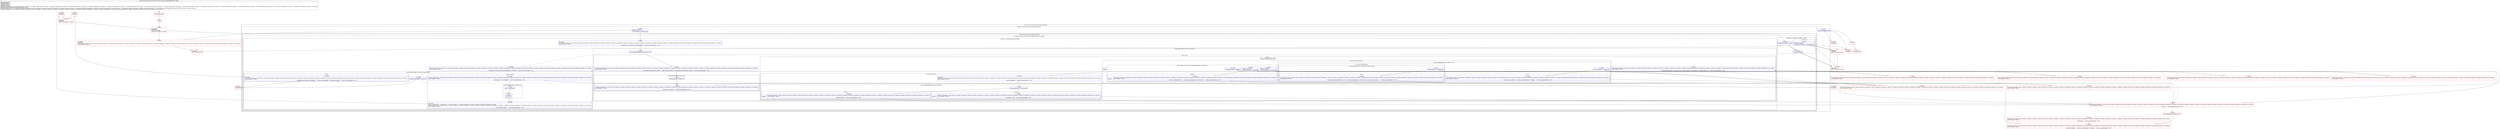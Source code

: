digraph "CFG formain.MainCanvas.run()V" {
subgraph cluster_Region_1291318215 {
label = "R(2:(1:(4:5|(3:7|(1:9)|11)|33|(1:43)(3:36|(1:38)|39)))|46)";
node [shape=record,color=blue];
subgraph cluster_LoopRegion_362343660 {
label = "LOOP:0: (1:(4:5|(3:7|(1:9)|11)|33|(1:43)(3:36|(1:38)|39)))";
node [shape=record,color=blue];
Node_4 [shape=record,label="{4\:\ 0x0005|ADDED_TO_REGION\l|lif (r9.quitGame == false) goto L66l}"];
subgraph cluster_Region_587166654 {
label = "R(1:(4:5|(3:7|(1:9)|11)|33|(1:43)(3:36|(1:38)|39)))";
node [shape=record,color=blue];
subgraph cluster_TryCatchRegion_606493400 {
label = "Try: R(4:5|(3:7|(1:9)|11)|33|(1:43)(3:36|(1:38)|39)) catches: R(3:50|51|(0))";
node [shape=record,color=blue];
subgraph cluster_Region_1472003152 {
label = "R(4:5|(3:7|(1:9)|11)|33|(1:43)(3:36|(1:38)|39))";
node [shape=record,color=blue];
Node_5 [shape=record,label="{5\:\ 0x000e|TRY_ENTER\lTryCatch #0 \{Exception \-\> 0x0070, blocks: (B:3:0x0003, B:5:0x000e, B:7:0x0018, B:9:0x0028, B:10:0x002f, B:11:0x0031, B:12:0x0034, B:14:0x003b, B:15:0x003e, B:16:0x0080, B:18:0x008d, B:19:0x0093, B:20:0x0099, B:22:0x009f, B:23:0x00a8, B:25:0x00ae, B:27:0x00b4, B:29:0x00ba, B:30:0x00cb, B:32:0x00d1, B:33:0x0048, B:43:0x005b, B:36:0x00db, B:39:0x00e9), top: B:2:0x0003 \}\lCatch: Exception \-\> 0x0070\l|lr9.starttime = java.lang.System.currentTimeMillis()     \/\/ Catch: java.lang.Exception \-\> L70l}"];
subgraph cluster_IfRegion_93427143 {
label = "IF [B:6:0x0016] THEN: R(3:7|(1:9)|11) ELSE: null";
node [shape=record,color=blue];
Node_6 [shape=record,label="{6\:\ 0x0016|lif (main.SMSSender.isWorking == false) goto L68l}"];
subgraph cluster_Region_1554674760 {
label = "R(3:7|(1:9)|11)";
node [shape=record,color=blue];
Node_7 [shape=record,label="{7\:\ 0x0018|TryCatch #0 \{Exception \-\> 0x0070, blocks: (B:3:0x0003, B:5:0x000e, B:7:0x0018, B:9:0x0028, B:10:0x002f, B:11:0x0031, B:12:0x0034, B:14:0x003b, B:15:0x003e, B:16:0x0080, B:18:0x008d, B:19:0x0093, B:20:0x0099, B:22:0x009f, B:23:0x00a8, B:25:0x00ae, B:27:0x00b4, B:29:0x00ba, B:30:0x00cb, B:32:0x00d1, B:33:0x0048, B:43:0x005b, B:36:0x00db, B:39:0x00e9), top: B:2:0x0003 \}\lCatch: Exception \-\> 0x0070\l|lcom.android.Util.AndroidUtil.cv.block()     \/\/ Catch: java.lang.Exception \-\> L70lcom.android.Util.AndroidUtil.cv.close()     \/\/ Catch: java.lang.Exception \-\> L70l}"];
subgraph cluster_IfRegion_1246500255 {
label = "IF [B:8:0x0026] THEN: R(1:9) ELSE: null";
node [shape=record,color=blue];
Node_8 [shape=record,label="{8\:\ 0x0026|lif (r9.game_state != 98) goto L70l}"];
subgraph cluster_Region_2049064698 {
label = "R(1:9)";
node [shape=record,color=blue];
Node_9 [shape=record,label="{9\:\ 0x0028|TryCatch #0 \{Exception \-\> 0x0070, blocks: (B:3:0x0003, B:5:0x000e, B:7:0x0018, B:9:0x0028, B:10:0x002f, B:11:0x0031, B:12:0x0034, B:14:0x003b, B:15:0x003e, B:16:0x0080, B:18:0x008d, B:19:0x0093, B:20:0x0099, B:22:0x009f, B:23:0x00a8, B:25:0x00ae, B:27:0x00b4, B:29:0x00ba, B:30:0x00cb, B:32:0x00d1, B:33:0x0048, B:43:0x005b, B:36:0x00db, B:39:0x00e9), top: B:2:0x0003 \}\lCatch: Exception \-\> 0x0070\l|ldm.Sound.i().soundPlay()     \/\/ Catch: java.lang.Exception \-\> L70l}"];
}
}
subgraph cluster_SwitchRegion_1939121108 {
label = "Switch: 2
 case 20 -> R(3:(1:22)(1:(1:32))|(2:29|1)|1)
 case 30 -> R(2:16|(2:18|1)(2:19|1))";
node [shape=record,color=blue];
Node_11 [shape=record,label="{11\:\ 0x0031|TryCatch #0 \{Exception \-\> 0x0070, blocks: (B:3:0x0003, B:5:0x000e, B:7:0x0018, B:9:0x0028, B:10:0x002f, B:11:0x0031, B:12:0x0034, B:14:0x003b, B:15:0x003e, B:16:0x0080, B:18:0x008d, B:19:0x0093, B:20:0x0099, B:22:0x009f, B:23:0x00a8, B:25:0x00ae, B:27:0x00b4, B:29:0x00ba, B:30:0x00cb, B:32:0x00d1, B:33:0x0048, B:43:0x005b, B:36:0x00db, B:39:0x00e9), top: B:2:0x0003 \}\lCatch: Exception \-\> 0x0070\l|lswitch(r9.game_state) \{l    case 20: goto L90;l    case 30: goto L86;l    case 40: goto L73;l    default: goto L73;l\}     \/\/ Catch: java.lang.Exception \-\> L70l}"];
subgraph cluster_Region_2090041818 {
label = "R(3:(1:22)(1:(1:32))|(2:29|1)|1)";
node [shape=record,color=blue];
subgraph cluster_IfRegion_1448710970 {
label = "IF [B:21:0x009d] THEN: R(1:22) ELSE: R(1:(1:32))";
node [shape=record,color=blue];
Node_21 [shape=record,label="{21\:\ 0x009d|lif (r9.gr.createOver == (\-1)) goto L92l}"];
subgraph cluster_Region_1038594789 {
label = "R(1:22)";
node [shape=record,color=blue];
Node_22 [shape=record,label="{22\:\ 0x009f|TryCatch #0 \{Exception \-\> 0x0070, blocks: (B:3:0x0003, B:5:0x000e, B:7:0x0018, B:9:0x0028, B:10:0x002f, B:11:0x0031, B:12:0x0034, B:14:0x003b, B:15:0x003e, B:16:0x0080, B:18:0x008d, B:19:0x0093, B:20:0x0099, B:22:0x009f, B:23:0x00a8, B:25:0x00ae, B:27:0x00b4, B:29:0x00ba, B:30:0x00cb, B:32:0x00d1, B:33:0x0048, B:43:0x005b, B:36:0x00db, B:39:0x00e9), top: B:2:0x0003 \}\lCatch: Exception \-\> 0x0070\l|lr9.gr.time_count = (byte) 60     \/\/ Catch: java.lang.Exception \-\> L70lpaint()     \/\/ Catch: java.lang.Exception \-\> L70l}"];
}
subgraph cluster_Region_1799040142 {
label = "R(1:(1:32)) | ELSE_IF_CHAIN\l";
node [shape=record,color=blue];
subgraph cluster_IfRegion_197590370 {
label = "IF [B:31:0x00cf] THEN: R(1:32) ELSE: null | ELSE_IF_CHAIN\l";
node [shape=record,color=blue];
Node_31 [shape=record,label="{31\:\ 0x00cf|lif (r9.gr.time_count \< 60) goto L102l}"];
subgraph cluster_Region_310644846 {
label = "R(1:32)";
node [shape=record,color=blue];
Node_32 [shape=record,label="{32\:\ 0x00d1|TryCatch #0 \{Exception \-\> 0x0070, blocks: (B:3:0x0003, B:5:0x000e, B:7:0x0018, B:9:0x0028, B:10:0x002f, B:11:0x0031, B:12:0x0034, B:14:0x003b, B:15:0x003e, B:16:0x0080, B:18:0x008d, B:19:0x0093, B:20:0x0099, B:22:0x009f, B:23:0x00a8, B:25:0x00ae, B:27:0x00b4, B:29:0x00ba, B:30:0x00cb, B:32:0x00d1, B:33:0x0048, B:43:0x005b, B:36:0x00db, B:39:0x00e9), top: B:2:0x0003 \}\lCatch: Exception \-\> 0x0070\l|lmain.GameRun main.GameRun r3 = r9.gr     \/\/ Catch: java.lang.Exception \-\> L70lr3.time_count = (byte) (r3.time_count + 1)     \/\/ Catch: java.lang.Exception \-\> L70l}"];
}
}
}
}
subgraph cluster_IfRegion_287076195 {
label = "IF [B:24:0x00ac, B:26:0x00b2, B:28:0x00b8] THEN: R(2:29|1) ELSE: null";
node [shape=record,color=blue];
Node_24 [shape=record,label="{24\:\ 0x00ac|lif (r9.gr.threadType == 0) goto L95l}"];
Node_26 [shape=record,label="{26\:\ 0x00b2|ADDED_TO_REGION\l|lif (r9.gr.createOver == (\-1)) goto L97l}"];
Node_28 [shape=record,label="{28\:\ 0x00b8|ADDED_TO_REGION\l|lif (r9.gr.time_count == 60) goto L99l}"];
subgraph cluster_Region_300717887 {
label = "R(2:29|1)";
node [shape=record,color=blue];
Node_29 [shape=record,label="{29\:\ 0x00ba|TryCatch #0 \{Exception \-\> 0x0070, blocks: (B:3:0x0003, B:5:0x000e, B:7:0x0018, B:9:0x0028, B:10:0x002f, B:11:0x0031, B:12:0x0034, B:14:0x003b, B:15:0x003e, B:16:0x0080, B:18:0x008d, B:19:0x0093, B:20:0x0099, B:22:0x009f, B:23:0x00a8, B:25:0x00ae, B:27:0x00b4, B:29:0x00ba, B:30:0x00cb, B:32:0x00d1, B:33:0x0048, B:43:0x005b, B:36:0x00db, B:39:0x00e9), top: B:2:0x0003 \}\lCatch: Exception \-\> 0x0070\l|ldm.Ms.i().rmsOptions(0, null, 4)     \/\/ Catch: java.lang.Exception \-\> L70lr9.gr.start()     \/\/ Catch: java.lang.Exception \-\> L70l}"];
Node_InsnContainer_595695312 [shape=record,label="{|lbreakl}"];
}
}
Node_InsnContainer_521163311 [shape=record,label="{|lbreakl}"];
}
subgraph cluster_Region_1829065177 {
label = "R(2:16|(2:18|1)(2:19|1))";
node [shape=record,color=blue];
Node_16 [shape=record,label="{16\:\ 0x0080|TRY_ENTER\lTryCatch #0 \{Exception \-\> 0x0070, blocks: (B:3:0x0003, B:5:0x000e, B:7:0x0018, B:9:0x0028, B:10:0x002f, B:11:0x0031, B:12:0x0034, B:14:0x003b, B:15:0x003e, B:16:0x0080, B:18:0x008d, B:19:0x0093, B:20:0x0099, B:22:0x009f, B:23:0x00a8, B:25:0x00ae, B:27:0x00b4, B:29:0x00ba, B:30:0x00cb, B:32:0x00d1, B:33:0x0048, B:43:0x005b, B:36:0x00db, B:39:0x00e9), top: B:2:0x0003 \}\lCatch: Exception \-\> 0x0070\l|lr9.gr.run_gameRun()     \/\/ Catch: java.lang.Exception \-\> L70l}"];
subgraph cluster_IfRegion_405108265 {
label = "IF [B:17:0x008b] THEN: R(2:18|1) ELSE: R(2:19|1)";
node [shape=record,color=blue];
Node_17 [shape=record,label="{17\:\ 0x008b|lif (r9.gr.runPauseIco() != true) goto L88l}"];
subgraph cluster_Region_926762219 {
label = "R(2:18|1)";
node [shape=record,color=blue];
Node_18 [shape=record,label="{18\:\ 0x008d|TryCatch #0 \{Exception \-\> 0x0070, blocks: (B:3:0x0003, B:5:0x000e, B:7:0x0018, B:9:0x0028, B:10:0x002f, B:11:0x0031, B:12:0x0034, B:14:0x003b, B:15:0x003e, B:16:0x0080, B:18:0x008d, B:19:0x0093, B:20:0x0099, B:22:0x009f, B:23:0x00a8, B:25:0x00ae, B:27:0x00b4, B:29:0x00ba, B:30:0x00cb, B:32:0x00d1, B:33:0x0048, B:43:0x005b, B:36:0x00db, B:39:0x00e9), top: B:2:0x0003 \}\lCatch: Exception \-\> 0x0070\l|lr9.pkey.runMove()     \/\/ Catch: java.lang.Exception \-\> L70l}"];
Node_InsnContainer_715258121 [shape=record,label="{|lbreakl}"];
}
subgraph cluster_Region_1844313629 {
label = "R(2:19|1)";
node [shape=record,color=blue];
Node_19 [shape=record,label="{19\:\ 0x0093|TryCatch #0 \{Exception \-\> 0x0070, blocks: (B:3:0x0003, B:5:0x000e, B:7:0x0018, B:9:0x0028, B:10:0x002f, B:11:0x0031, B:12:0x0034, B:14:0x003b, B:15:0x003e, B:16:0x0080, B:18:0x008d, B:19:0x0093, B:20:0x0099, B:22:0x009f, B:23:0x00a8, B:25:0x00ae, B:27:0x00b4, B:29:0x00ba, B:30:0x00cb, B:32:0x00d1, B:33:0x0048, B:43:0x005b, B:36:0x00db, B:39:0x00e9), top: B:2:0x0003 \}\lCatch: Exception \-\> 0x0070\l|lr9.pkey.isGo = false     \/\/ Catch: java.lang.Exception \-\> L70l}"];
Node_InsnContainer_1590319543 [shape=record,label="{|lbreakl}"];
}
}
}
}
}
}
Node_33 [shape=record,label="{33\:\ 0x0048|TryCatch #0 \{Exception \-\> 0x0070, blocks: (B:3:0x0003, B:5:0x000e, B:7:0x0018, B:9:0x0028, B:10:0x002f, B:11:0x0031, B:12:0x0034, B:14:0x003b, B:15:0x003e, B:16:0x0080, B:18:0x008d, B:19:0x0093, B:20:0x0099, B:22:0x009f, B:23:0x00a8, B:25:0x00ae, B:27:0x00b4, B:29:0x00ba, B:30:0x00cb, B:32:0x00d1, B:33:0x0048, B:43:0x005b, B:36:0x00db, B:39:0x00e9), top: B:2:0x0003 \}\lCatch: Exception \-\> 0x0070\l|lr9.timetaken = java.lang.System.currentTimeMillis() \- r9.starttime     \/\/ Catch: java.lang.Exception \-\> L70l}"];
subgraph cluster_IfRegion_59589785 {
label = "IF [B:34:0x0059] THEN: R(1:43) ELSE: R(3:36|(1:38)|39)";
node [shape=record,color=blue];
Node_34 [shape=record,label="{34\:\ 0x0059|lif (dm.Ms.i().getSleep() \> 0) goto L112l}"];
subgraph cluster_Region_641829968 {
label = "R(1:43)";
node [shape=record,color=blue];
Node_43 [shape=record,label="{43\:\ 0x005b|TRY_LEAVE\lTryCatch #0 \{Exception \-\> 0x0070, blocks: (B:3:0x0003, B:5:0x000e, B:7:0x0018, B:9:0x0028, B:10:0x002f, B:11:0x0031, B:12:0x0034, B:14:0x003b, B:15:0x003e, B:16:0x0080, B:18:0x008d, B:19:0x0093, B:20:0x0099, B:22:0x009f, B:23:0x00a8, B:25:0x00ae, B:27:0x00b4, B:29:0x00ba, B:30:0x00cb, B:32:0x00d1, B:33:0x0048, B:43:0x005b, B:36:0x00db, B:39:0x00e9), top: B:2:0x0003 \}\lCatch: Exception \-\> 0x0070\l|ljava.lang.Thread.sleep(dm.Ms.i().getSleep())     \/\/ Catch: java.lang.Exception \-\> L70ldm.Ms.i().sleep(0)     \/\/ Catch: java.lang.Exception \-\> L70l}"];
}
subgraph cluster_Region_410328408 {
label = "R(3:36|(1:38)|39)";
node [shape=record,color=blue];
Node_36 [shape=record,label="{36\:\ 0x00db|TryCatch #0 \{Exception \-\> 0x0070, blocks: (B:3:0x0003, B:5:0x000e, B:7:0x0018, B:9:0x0028, B:10:0x002f, B:11:0x0031, B:12:0x0034, B:14:0x003b, B:15:0x003e, B:16:0x0080, B:18:0x008d, B:19:0x0093, B:20:0x0099, B:22:0x009f, B:23:0x00a8, B:25:0x00ae, B:27:0x00b4, B:29:0x00ba, B:30:0x00cb, B:32:0x00d1, B:33:0x0048, B:43:0x005b, B:36:0x00db, B:39:0x00e9), top: B:2:0x0003 \}\lCatch: Exception \-\> 0x0070\l|llong long r1 = 60 \- r9.timetaken     \/\/ Catch: java.lang.Exception \-\> L70l}"];
subgraph cluster_IfRegion_1553735857 {
label = "IF [B:37:0x00e5] THEN: R(1:38) ELSE: null";
node [shape=record,color=blue];
Node_37 [shape=record,label="{37\:\ 0x00e5|lif (r1 \< 10) goto L105l}"];
subgraph cluster_Region_379926675 {
label = "R(1:38)";
node [shape=record,color=blue];
Node_38 [shape=record,label="{38\:\ 0x00e7|lr1 = 10l}"];
}
}
Node_39 [shape=record,label="{39\:\ 0x00e9|TRY_LEAVE\lPHI: r1l  0x00e9: PHI (r1v1 'useTime' long) = (r1v0 'useTime' long), (r1v2 'useTime' long) binds: [B:37:0x00e5, B:38:0x00e7] A[DONT_GENERATE, DONT_INLINE]\lTryCatch #0 \{Exception \-\> 0x0070, blocks: (B:3:0x0003, B:5:0x000e, B:7:0x0018, B:9:0x0028, B:10:0x002f, B:11:0x0031, B:12:0x0034, B:14:0x003b, B:15:0x003e, B:16:0x0080, B:18:0x008d, B:19:0x0093, B:20:0x0099, B:22:0x009f, B:23:0x00a8, B:25:0x00ae, B:27:0x00b4, B:29:0x00ba, B:30:0x00cb, B:32:0x00d1, B:33:0x0048, B:43:0x005b, B:36:0x00db, B:39:0x00e9), top: B:2:0x0003 \}\lCatch: Exception \-\> 0x0070\l|ljava.lang.Thread.sleep(r1)     \/\/ Catch: java.lang.Exception \-\> L70l}"];
}
}
}
subgraph cluster_Region_610173843 {
label = "R(3:50|51|(0)) | ExcHandler: Exception \-\> 0x0070\l";
node [shape=record,color=blue];
Node_50 [shape=record,label="{50\:\ 0x0070|ExcHandler: Exception \-\> 0x0070\l|l}"];
Node_51 [shape=record,label="{51\:\ 0x0071|lr3.printStackTrace()l}"];
subgraph cluster_LoopRegion_685072718 {
label = "LOOP:1: (0)";
node [shape=record,color=blue];
Node_53 [shape=record,label="{53\:\ 0x007d|ADDED_TO_REGION\l|lif (dm.Ms.i().key_Num0() == false) goto L117l}"];
subgraph cluster_Region_1100304705 {
label = "R(0)";
node [shape=record,color=blue];
}
}
}
}
}
}
Node_46 [shape=record,label="{46\:\ 0x0007|lr9.game.destroyApp(true)l}"];
}
subgraph cluster_Region_610173843 {
label = "R(3:50|51|(0)) | ExcHandler: Exception \-\> 0x0070\l";
node [shape=record,color=blue];
Node_50 [shape=record,label="{50\:\ 0x0070|ExcHandler: Exception \-\> 0x0070\l|l}"];
Node_51 [shape=record,label="{51\:\ 0x0071|lr3.printStackTrace()l}"];
subgraph cluster_LoopRegion_685072718 {
label = "LOOP:1: (0)";
node [shape=record,color=blue];
Node_53 [shape=record,label="{53\:\ 0x007d|ADDED_TO_REGION\l|lif (dm.Ms.i().key_Num0() == false) goto L117l}"];
subgraph cluster_Region_1100304705 {
label = "R(0)";
node [shape=record,color=blue];
}
}
}
Node_0 [shape=record,color=red,label="{0\:\ ?|MTH_ENTER_BLOCK\l|l}"];
Node_1 [shape=record,color=red,label="{1\:\ 0x0000|l}"];
Node_2 [shape=record,color=red,label="{2\:\ 0x0003|LOOP_START\lSYNTHETIC\lEXC_TOP_SPLITTER\lLOOP:0: B:2:0x0003\-\>B:41:0x0003\l|l}"];
Node_3 [shape=record,color=red,label="{3\:\ 0x0003|TRY_ENTER\lTRY_LEAVE\lTryCatch #0 \{Exception \-\> 0x0070, blocks: (B:3:0x0003, B:5:0x000e, B:7:0x0018, B:9:0x0028, B:10:0x002f, B:11:0x0031, B:12:0x0034, B:14:0x003b, B:15:0x003e, B:16:0x0080, B:18:0x008d, B:19:0x0093, B:20:0x0099, B:22:0x009f, B:23:0x00a8, B:25:0x00ae, B:27:0x00b4, B:29:0x00ba, B:30:0x00cb, B:32:0x00d1, B:33:0x0048, B:43:0x005b, B:36:0x00db, B:39:0x00e9), top: B:2:0x0003 \}\lCatch: Exception \-\> 0x0070\l|l}"];
Node_10 [shape=record,color=red,label="{10\:\ 0x002f|TryCatch #0 \{Exception \-\> 0x0070, blocks: (B:3:0x0003, B:5:0x000e, B:7:0x0018, B:9:0x0028, B:10:0x002f, B:11:0x0031, B:12:0x0034, B:14:0x003b, B:15:0x003e, B:16:0x0080, B:18:0x008d, B:19:0x0093, B:20:0x0099, B:22:0x009f, B:23:0x00a8, B:25:0x00ae, B:27:0x00b4, B:29:0x00ba, B:30:0x00cb, B:32:0x00d1, B:33:0x0048, B:43:0x005b, B:36:0x00db, B:39:0x00e9), top: B:2:0x0003 \}\lCatch: Exception \-\> 0x0070\l|l}"];
Node_12 [shape=record,color=red,label="{12\:\ 0x0034|TryCatch #0 \{Exception \-\> 0x0070, blocks: (B:3:0x0003, B:5:0x000e, B:7:0x0018, B:9:0x0028, B:10:0x002f, B:11:0x0031, B:12:0x0034, B:14:0x003b, B:15:0x003e, B:16:0x0080, B:18:0x008d, B:19:0x0093, B:20:0x0099, B:22:0x009f, B:23:0x00a8, B:25:0x00ae, B:27:0x00b4, B:29:0x00ba, B:30:0x00cb, B:32:0x00d1, B:33:0x0048, B:43:0x005b, B:36:0x00db, B:39:0x00e9), top: B:2:0x0003 \}\lCatch: Exception \-\> 0x0070\l|ldm.Ms.i()     \/\/ Catch: java.lang.Exception \-\> L70l}"];
Node_13 [shape=record,color=red,label="{13\:\ 0x0039|lif (dm.Ms.keyRepeat == false) goto L76l}"];
Node_14 [shape=record,color=red,label="{14\:\ 0x003b|TryCatch #0 \{Exception \-\> 0x0070, blocks: (B:3:0x0003, B:5:0x000e, B:7:0x0018, B:9:0x0028, B:10:0x002f, B:11:0x0031, B:12:0x0034, B:14:0x003b, B:15:0x003e, B:16:0x0080, B:18:0x008d, B:19:0x0093, B:20:0x0099, B:22:0x009f, B:23:0x00a8, B:25:0x00ae, B:27:0x00b4, B:29:0x00ba, B:30:0x00cb, B:32:0x00d1, B:33:0x0048, B:43:0x005b, B:36:0x00db, B:39:0x00e9), top: B:2:0x0003 \}\lCatch: Exception \-\> 0x0070\l|lkeyProcess()     \/\/ Catch: java.lang.Exception \-\> L70l}"];
Node_15 [shape=record,color=red,label="{15\:\ 0x003e|TryCatch #0 \{Exception \-\> 0x0070, blocks: (B:3:0x0003, B:5:0x000e, B:7:0x0018, B:9:0x0028, B:10:0x002f, B:11:0x0031, B:12:0x0034, B:14:0x003b, B:15:0x003e, B:16:0x0080, B:18:0x008d, B:19:0x0093, B:20:0x0099, B:22:0x009f, B:23:0x00a8, B:25:0x00ae, B:27:0x00b4, B:29:0x00ba, B:30:0x00cb, B:32:0x00d1, B:33:0x0048, B:43:0x005b, B:36:0x00db, B:39:0x00e9), top: B:2:0x0003 \}\lCatch: Exception \-\> 0x0070\l|ldm.Ms.i().runDelay()     \/\/ Catch: java.lang.Exception \-\> L70lpaint()     \/\/ Catch: java.lang.Exception \-\> L70l}"];
Node_20 [shape=record,color=red,label="{20\:\ 0x0099|TryCatch #0 \{Exception \-\> 0x0070, blocks: (B:3:0x0003, B:5:0x000e, B:7:0x0018, B:9:0x0028, B:10:0x002f, B:11:0x0031, B:12:0x0034, B:14:0x003b, B:15:0x003e, B:16:0x0080, B:18:0x008d, B:19:0x0093, B:20:0x0099, B:22:0x009f, B:23:0x00a8, B:25:0x00ae, B:27:0x00b4, B:29:0x00ba, B:30:0x00cb, B:32:0x00d1, B:33:0x0048, B:43:0x005b, B:36:0x00db, B:39:0x00e9), top: B:2:0x0003 \}\lCatch: Exception \-\> 0x0070\l|l}"];
Node_23 [shape=record,color=red,label="{23\:\ 0x00a8|TryCatch #0 \{Exception \-\> 0x0070, blocks: (B:3:0x0003, B:5:0x000e, B:7:0x0018, B:9:0x0028, B:10:0x002f, B:11:0x0031, B:12:0x0034, B:14:0x003b, B:15:0x003e, B:16:0x0080, B:18:0x008d, B:19:0x0093, B:20:0x0099, B:22:0x009f, B:23:0x00a8, B:25:0x00ae, B:27:0x00b4, B:29:0x00ba, B:30:0x00cb, B:32:0x00d1, B:33:0x0048, B:43:0x005b, B:36:0x00db, B:39:0x00e9), top: B:2:0x0003 \}\lCatch: Exception \-\> 0x0070\l|l}"];
Node_25 [shape=record,color=red,label="{25\:\ 0x00ae|TryCatch #0 \{Exception \-\> 0x0070, blocks: (B:3:0x0003, B:5:0x000e, B:7:0x0018, B:9:0x0028, B:10:0x002f, B:11:0x0031, B:12:0x0034, B:14:0x003b, B:15:0x003e, B:16:0x0080, B:18:0x008d, B:19:0x0093, B:20:0x0099, B:22:0x009f, B:23:0x00a8, B:25:0x00ae, B:27:0x00b4, B:29:0x00ba, B:30:0x00cb, B:32:0x00d1, B:33:0x0048, B:43:0x005b, B:36:0x00db, B:39:0x00e9), top: B:2:0x0003 \}\lCatch: Exception \-\> 0x0070\l|l}"];
Node_27 [shape=record,color=red,label="{27\:\ 0x00b4|TryCatch #0 \{Exception \-\> 0x0070, blocks: (B:3:0x0003, B:5:0x000e, B:7:0x0018, B:9:0x0028, B:10:0x002f, B:11:0x0031, B:12:0x0034, B:14:0x003b, B:15:0x003e, B:16:0x0080, B:18:0x008d, B:19:0x0093, B:20:0x0099, B:22:0x009f, B:23:0x00a8, B:25:0x00ae, B:27:0x00b4, B:29:0x00ba, B:30:0x00cb, B:32:0x00d1, B:33:0x0048, B:43:0x005b, B:36:0x00db, B:39:0x00e9), top: B:2:0x0003 \}\lCatch: Exception \-\> 0x0070\l|l}"];
Node_30 [shape=record,color=red,label="{30\:\ 0x00cb|TryCatch #0 \{Exception \-\> 0x0070, blocks: (B:3:0x0003, B:5:0x000e, B:7:0x0018, B:9:0x0028, B:10:0x002f, B:11:0x0031, B:12:0x0034, B:14:0x003b, B:15:0x003e, B:16:0x0080, B:18:0x008d, B:19:0x0093, B:20:0x0099, B:22:0x009f, B:23:0x00a8, B:25:0x00ae, B:27:0x00b4, B:29:0x00ba, B:30:0x00cb, B:32:0x00d1, B:33:0x0048, B:43:0x005b, B:36:0x00db, B:39:0x00e9), top: B:2:0x0003 \}\lCatch: Exception \-\> 0x0070\l|l}"];
Node_35 [shape=record,color=red,label="{35\:\ 0x00db|SYNTHETIC\l|l}"];
Node_40 [shape=record,color=red,label="{40\:\ 0x0003|SYNTHETIC\l|l}"];
Node_41 [shape=record,color=red,label="{41\:\ 0x0003|LOOP_END\lSYNTHETIC\lLOOP:0: B:2:0x0003\-\>B:41:0x0003\l|l}"];
Node_42 [shape=record,color=red,label="{42\:\ 0x005b|SYNTHETIC\l|l}"];
Node_44 [shape=record,color=red,label="{44\:\ 0x0003|SYNTHETIC\l|l}"];
Node_45 [shape=record,color=red,label="{45\:\ 0x0007|SYNTHETIC\l|l}"];
Node_47 [shape=record,color=red,label="{47\:\ 0x000d|l}"];
Node_48 [shape=record,color=red,label="{48\:\ ?|MTH_EXIT_BLOCK\l|l}"];
Node_49 [shape=record,color=red,label="{49\:\ ?|SYNTHETIC\lEXC_BOTTOM_SPLITTER\l|l}"];
Node_52 [shape=record,color=red,label="{52\:\ 0x0075|LOOP_START\lLOOP:1: B:52:0x0075\-\>B:55:?\l|l}"];
Node_54 [shape=record,color=red,label="{54\:\ 0x0007|SYNTHETIC\l|l}"];
Node_55 [shape=record,color=red,label="{55\:\ ?|LOOP_END\lSYNTHETIC\lLOOP:1: B:52:0x0075\-\>B:55:?\l|l}"];
MethodNode[shape=record,label="{public void main.MainCanvas.run((r9v0 'this' main.MainCanvas A[IMMUTABLE_TYPE, THIS]))  | INCONSISTENT_CODE\lUSE_LINES_HINTS\lCOMPUTE_POST_DOM\lTYPE_VARS: EMPTY\lINLINE_NOT_NEEDED\lBACK_EDGE: B:43:0x005b \-\> B:2:0x0003, BACK_EDGE: B:39:0x00e9 \-\> B:2:0x0003, CROSS_EDGE: B:37:0x00e5 \-\> B:39:0x00e9, CROSS_EDGE: B:13:0x0039 \-\> B:15:0x003e, CROSS_EDGE: B:18:0x008d \-\> B:12:0x0034, CROSS_EDGE: B:19:0x0093 \-\> B:12:0x0034, CROSS_EDGE: B:24:0x00ac \-\> B:12:0x0034, CROSS_EDGE: B:26:0x00b2 \-\> B:12:0x0034, CROSS_EDGE: B:28:0x00b8 \-\> B:12:0x0034, CROSS_EDGE: B:29:0x00ba \-\> B:12:0x0034, CROSS_EDGE: B:31:0x00cf \-\> B:23:0x00a8, CROSS_EDGE: B:32:0x00d1 \-\> B:23:0x00a8, CROSS_EDGE: B:8:0x0026 \-\> B:10:0x002f, CROSS_EDGE: B:6:0x0016 \-\> B:33:0x0048, BACK_EDGE: B:53:0x007d \-\> B:52:0x0075, CROSS_EDGE: B:53:0x007d \-\> B:46:0x0007, CROSS_EDGE: B:2:0x0003 \-\> B:50:0x0070\lMETHOD_OVERRIDE: [ClspMth\{java.lang.Runnable.run():void\}]\lJadxCommentsAttr\{l WARN: l \-\> Can't fix incorrect switch cases order, some code will duplicatel \-\> Code restructure failed: missing block: B:12:0x0034, code lost:ll    dm.Ms.i();ll \-\> Code restructure failed: missing block: B:13:0x0039, code lost:ll    if (dm.Ms.keyRepeat == false) goto L76;ll \-\> Code restructure failed: missing block: B:14:0x003b, code lost:ll    keyProcess();ll \-\> Code restructure failed: missing block: B:15:0x003e, code lost:ll    dm.Ms.i().runDelay();l    paint();l\}\lTryCatch #0 \{Exception \-\> 0x0070, blocks: (B:3:0x0003, B:5:0x000e, B:7:0x0018, B:9:0x0028, B:10:0x002f, B:11:0x0031, B:12:0x0034, B:14:0x003b, B:15:0x003e, B:16:0x0080, B:18:0x008d, B:19:0x0093, B:20:0x0099, B:22:0x009f, B:23:0x00a8, B:25:0x00ae, B:27:0x00b4, B:29:0x00ba, B:30:0x00cb, B:32:0x00d1, B:33:0x0048, B:43:0x005b, B:36:0x00db, B:39:0x00e9), top: B:2:0x0003 \}\l}"];
MethodNode -> Node_0;
Node_4 -> Node_5;
Node_4 -> Node_45[style=dashed];
Node_5 -> Node_6;
Node_6 -> Node_7;
Node_6 -> Node_33[style=dashed];
Node_7 -> Node_8;
Node_8 -> Node_9;
Node_8 -> Node_10[style=dashed];
Node_9 -> Node_10;
Node_11 -> Node_12;
Node_11 -> Node_16;
Node_11 -> Node_20;
Node_21 -> Node_22;
Node_21 -> Node_30[style=dashed];
Node_22 -> Node_23;
Node_31 -> Node_23[style=dashed];
Node_31 -> Node_32;
Node_32 -> Node_23;
Node_24 -> Node_12[style=dashed];
Node_24 -> Node_25;
Node_26 -> Node_12[style=dashed];
Node_26 -> Node_27;
Node_28 -> Node_12[style=dashed];
Node_28 -> Node_29;
Node_29 -> Node_12;
Node_16 -> Node_17;
Node_17 -> Node_18;
Node_17 -> Node_19[style=dashed];
Node_18 -> Node_12;
Node_19 -> Node_12;
Node_33 -> Node_34;
Node_34 -> Node_35[style=dashed];
Node_34 -> Node_42;
Node_43 -> Node_44;
Node_36 -> Node_37;
Node_37 -> Node_38;
Node_37 -> Node_39[style=dashed];
Node_38 -> Node_39;
Node_39 -> Node_40;
Node_50 -> Node_51;
Node_51 -> Node_52;
Node_53 -> Node_54[style=dashed];
Node_53 -> Node_55;
Node_46 -> Node_47;
Node_50 -> Node_51;
Node_51 -> Node_52;
Node_53 -> Node_54[style=dashed];
Node_53 -> Node_55;
Node_0 -> Node_1;
Node_1 -> Node_2;
Node_2 -> Node_3;
Node_2 -> Node_50;
Node_3 -> Node_4;
Node_3 -> Node_49;
Node_10 -> Node_11;
Node_12 -> Node_13;
Node_13 -> Node_14[style=dashed];
Node_13 -> Node_15;
Node_14 -> Node_15;
Node_15 -> Node_33;
Node_20 -> Node_21;
Node_23 -> Node_24;
Node_25 -> Node_26;
Node_27 -> Node_28;
Node_30 -> Node_31;
Node_35 -> Node_36;
Node_40 -> Node_41;
Node_41 -> Node_2;
Node_42 -> Node_43;
Node_44 -> Node_41;
Node_45 -> Node_46;
Node_47 -> Node_48;
Node_49 -> Node_50;
Node_52 -> Node_53;
Node_54 -> Node_46;
Node_55 -> Node_52;
}

